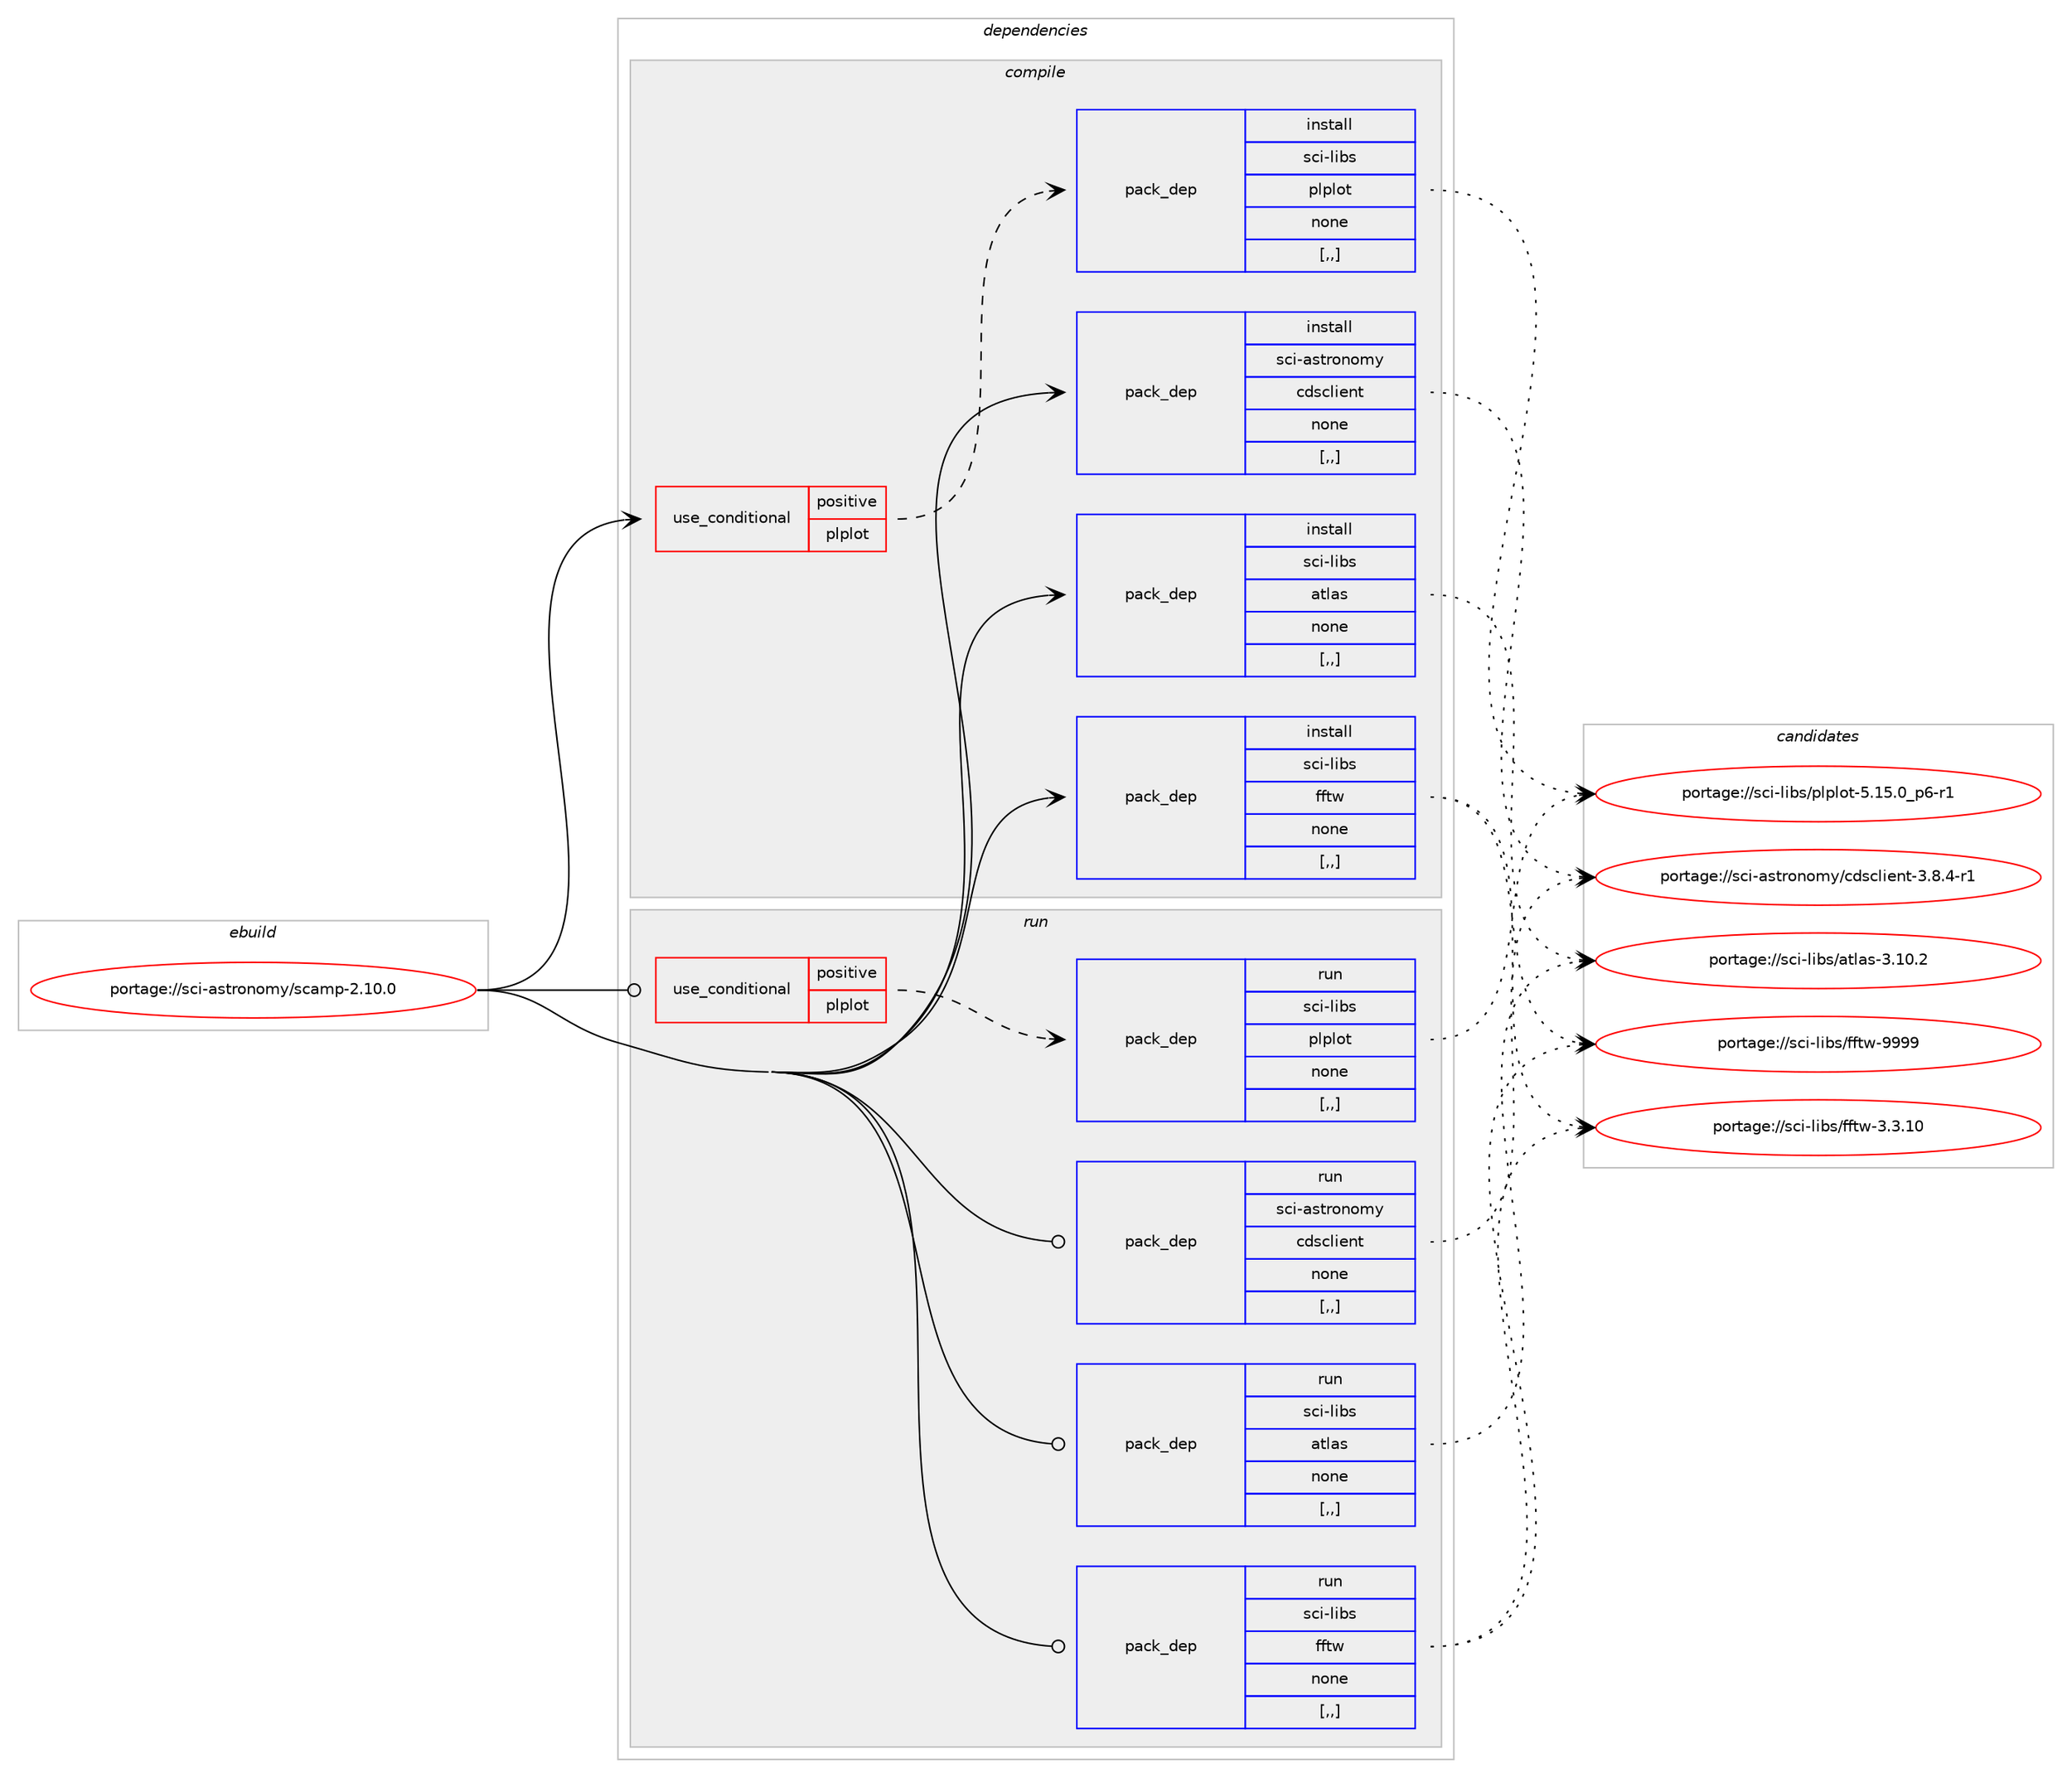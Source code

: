 digraph prolog {

# *************
# Graph options
# *************

newrank=true;
concentrate=true;
compound=true;
graph [rankdir=LR,fontname=Helvetica,fontsize=10,ranksep=1.5];#, ranksep=2.5, nodesep=0.2];
edge  [arrowhead=vee];
node  [fontname=Helvetica,fontsize=10];

# **********
# The ebuild
# **********

subgraph cluster_leftcol {
color=gray;
label=<<i>ebuild</i>>;
id [label="portage://sci-astronomy/scamp-2.10.0", color=red, width=4, href="../sci-astronomy/scamp-2.10.0.svg"];
}

# ****************
# The dependencies
# ****************

subgraph cluster_midcol {
color=gray;
label=<<i>dependencies</i>>;
subgraph cluster_compile {
fillcolor="#eeeeee";
style=filled;
label=<<i>compile</i>>;
subgraph cond103746 {
dependency391519 [label=<<TABLE BORDER="0" CELLBORDER="1" CELLSPACING="0" CELLPADDING="4"><TR><TD ROWSPAN="3" CELLPADDING="10">use_conditional</TD></TR><TR><TD>positive</TD></TR><TR><TD>plplot</TD></TR></TABLE>>, shape=none, color=red];
subgraph pack284973 {
dependency391520 [label=<<TABLE BORDER="0" CELLBORDER="1" CELLSPACING="0" CELLPADDING="4" WIDTH="220"><TR><TD ROWSPAN="6" CELLPADDING="30">pack_dep</TD></TR><TR><TD WIDTH="110">install</TD></TR><TR><TD>sci-libs</TD></TR><TR><TD>plplot</TD></TR><TR><TD>none</TD></TR><TR><TD>[,,]</TD></TR></TABLE>>, shape=none, color=blue];
}
dependency391519:e -> dependency391520:w [weight=20,style="dashed",arrowhead="vee"];
}
id:e -> dependency391519:w [weight=20,style="solid",arrowhead="vee"];
subgraph pack284974 {
dependency391521 [label=<<TABLE BORDER="0" CELLBORDER="1" CELLSPACING="0" CELLPADDING="4" WIDTH="220"><TR><TD ROWSPAN="6" CELLPADDING="30">pack_dep</TD></TR><TR><TD WIDTH="110">install</TD></TR><TR><TD>sci-astronomy</TD></TR><TR><TD>cdsclient</TD></TR><TR><TD>none</TD></TR><TR><TD>[,,]</TD></TR></TABLE>>, shape=none, color=blue];
}
id:e -> dependency391521:w [weight=20,style="solid",arrowhead="vee"];
subgraph pack284975 {
dependency391522 [label=<<TABLE BORDER="0" CELLBORDER="1" CELLSPACING="0" CELLPADDING="4" WIDTH="220"><TR><TD ROWSPAN="6" CELLPADDING="30">pack_dep</TD></TR><TR><TD WIDTH="110">install</TD></TR><TR><TD>sci-libs</TD></TR><TR><TD>atlas</TD></TR><TR><TD>none</TD></TR><TR><TD>[,,]</TD></TR></TABLE>>, shape=none, color=blue];
}
id:e -> dependency391522:w [weight=20,style="solid",arrowhead="vee"];
subgraph pack284976 {
dependency391523 [label=<<TABLE BORDER="0" CELLBORDER="1" CELLSPACING="0" CELLPADDING="4" WIDTH="220"><TR><TD ROWSPAN="6" CELLPADDING="30">pack_dep</TD></TR><TR><TD WIDTH="110">install</TD></TR><TR><TD>sci-libs</TD></TR><TR><TD>fftw</TD></TR><TR><TD>none</TD></TR><TR><TD>[,,]</TD></TR></TABLE>>, shape=none, color=blue];
}
id:e -> dependency391523:w [weight=20,style="solid",arrowhead="vee"];
}
subgraph cluster_compileandrun {
fillcolor="#eeeeee";
style=filled;
label=<<i>compile and run</i>>;
}
subgraph cluster_run {
fillcolor="#eeeeee";
style=filled;
label=<<i>run</i>>;
subgraph cond103747 {
dependency391524 [label=<<TABLE BORDER="0" CELLBORDER="1" CELLSPACING="0" CELLPADDING="4"><TR><TD ROWSPAN="3" CELLPADDING="10">use_conditional</TD></TR><TR><TD>positive</TD></TR><TR><TD>plplot</TD></TR></TABLE>>, shape=none, color=red];
subgraph pack284977 {
dependency391525 [label=<<TABLE BORDER="0" CELLBORDER="1" CELLSPACING="0" CELLPADDING="4" WIDTH="220"><TR><TD ROWSPAN="6" CELLPADDING="30">pack_dep</TD></TR><TR><TD WIDTH="110">run</TD></TR><TR><TD>sci-libs</TD></TR><TR><TD>plplot</TD></TR><TR><TD>none</TD></TR><TR><TD>[,,]</TD></TR></TABLE>>, shape=none, color=blue];
}
dependency391524:e -> dependency391525:w [weight=20,style="dashed",arrowhead="vee"];
}
id:e -> dependency391524:w [weight=20,style="solid",arrowhead="odot"];
subgraph pack284978 {
dependency391526 [label=<<TABLE BORDER="0" CELLBORDER="1" CELLSPACING="0" CELLPADDING="4" WIDTH="220"><TR><TD ROWSPAN="6" CELLPADDING="30">pack_dep</TD></TR><TR><TD WIDTH="110">run</TD></TR><TR><TD>sci-astronomy</TD></TR><TR><TD>cdsclient</TD></TR><TR><TD>none</TD></TR><TR><TD>[,,]</TD></TR></TABLE>>, shape=none, color=blue];
}
id:e -> dependency391526:w [weight=20,style="solid",arrowhead="odot"];
subgraph pack284979 {
dependency391527 [label=<<TABLE BORDER="0" CELLBORDER="1" CELLSPACING="0" CELLPADDING="4" WIDTH="220"><TR><TD ROWSPAN="6" CELLPADDING="30">pack_dep</TD></TR><TR><TD WIDTH="110">run</TD></TR><TR><TD>sci-libs</TD></TR><TR><TD>atlas</TD></TR><TR><TD>none</TD></TR><TR><TD>[,,]</TD></TR></TABLE>>, shape=none, color=blue];
}
id:e -> dependency391527:w [weight=20,style="solid",arrowhead="odot"];
subgraph pack284980 {
dependency391528 [label=<<TABLE BORDER="0" CELLBORDER="1" CELLSPACING="0" CELLPADDING="4" WIDTH="220"><TR><TD ROWSPAN="6" CELLPADDING="30">pack_dep</TD></TR><TR><TD WIDTH="110">run</TD></TR><TR><TD>sci-libs</TD></TR><TR><TD>fftw</TD></TR><TR><TD>none</TD></TR><TR><TD>[,,]</TD></TR></TABLE>>, shape=none, color=blue];
}
id:e -> dependency391528:w [weight=20,style="solid",arrowhead="odot"];
}
}

# **************
# The candidates
# **************

subgraph cluster_choices {
rank=same;
color=gray;
label=<<i>candidates</i>>;

subgraph choice284973 {
color=black;
nodesep=1;
choice115991054510810598115471121081121081111164553464953464895112544511449 [label="portage://sci-libs/plplot-5.15.0_p6-r1", color=red, width=4,href="../sci-libs/plplot-5.15.0_p6-r1.svg"];
dependency391520:e -> choice115991054510810598115471121081121081111164553464953464895112544511449:w [style=dotted,weight="100"];
}
subgraph choice284974 {
color=black;
nodesep=1;
choice1159910545971151161141111101111091214799100115991081051011101164551465646524511449 [label="portage://sci-astronomy/cdsclient-3.8.4-r1", color=red, width=4,href="../sci-astronomy/cdsclient-3.8.4-r1.svg"];
dependency391521:e -> choice1159910545971151161141111101111091214799100115991081051011101164551465646524511449:w [style=dotted,weight="100"];
}
subgraph choice284975 {
color=black;
nodesep=1;
choice11599105451081059811547971161089711545514649484650 [label="portage://sci-libs/atlas-3.10.2", color=red, width=4,href="../sci-libs/atlas-3.10.2.svg"];
dependency391522:e -> choice11599105451081059811547971161089711545514649484650:w [style=dotted,weight="100"];
}
subgraph choice284976 {
color=black;
nodesep=1;
choice115991054510810598115471021021161194557575757 [label="portage://sci-libs/fftw-9999", color=red, width=4,href="../sci-libs/fftw-9999.svg"];
choice1159910545108105981154710210211611945514651464948 [label="portage://sci-libs/fftw-3.3.10", color=red, width=4,href="../sci-libs/fftw-3.3.10.svg"];
dependency391523:e -> choice115991054510810598115471021021161194557575757:w [style=dotted,weight="100"];
dependency391523:e -> choice1159910545108105981154710210211611945514651464948:w [style=dotted,weight="100"];
}
subgraph choice284977 {
color=black;
nodesep=1;
choice115991054510810598115471121081121081111164553464953464895112544511449 [label="portage://sci-libs/plplot-5.15.0_p6-r1", color=red, width=4,href="../sci-libs/plplot-5.15.0_p6-r1.svg"];
dependency391525:e -> choice115991054510810598115471121081121081111164553464953464895112544511449:w [style=dotted,weight="100"];
}
subgraph choice284978 {
color=black;
nodesep=1;
choice1159910545971151161141111101111091214799100115991081051011101164551465646524511449 [label="portage://sci-astronomy/cdsclient-3.8.4-r1", color=red, width=4,href="../sci-astronomy/cdsclient-3.8.4-r1.svg"];
dependency391526:e -> choice1159910545971151161141111101111091214799100115991081051011101164551465646524511449:w [style=dotted,weight="100"];
}
subgraph choice284979 {
color=black;
nodesep=1;
choice11599105451081059811547971161089711545514649484650 [label="portage://sci-libs/atlas-3.10.2", color=red, width=4,href="../sci-libs/atlas-3.10.2.svg"];
dependency391527:e -> choice11599105451081059811547971161089711545514649484650:w [style=dotted,weight="100"];
}
subgraph choice284980 {
color=black;
nodesep=1;
choice115991054510810598115471021021161194557575757 [label="portage://sci-libs/fftw-9999", color=red, width=4,href="../sci-libs/fftw-9999.svg"];
choice1159910545108105981154710210211611945514651464948 [label="portage://sci-libs/fftw-3.3.10", color=red, width=4,href="../sci-libs/fftw-3.3.10.svg"];
dependency391528:e -> choice115991054510810598115471021021161194557575757:w [style=dotted,weight="100"];
dependency391528:e -> choice1159910545108105981154710210211611945514651464948:w [style=dotted,weight="100"];
}
}

}
